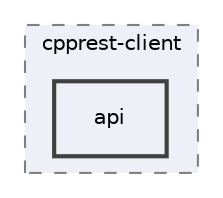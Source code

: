 digraph "src/cpprest-client/api"
{
 // INTERACTIVE_SVG=YES
 // LATEX_PDF_SIZE
  bgcolor="transparent";
  edge [fontname="Helvetica",fontsize="10",labelfontname="Helvetica",labelfontsize="10"];
  node [fontname="Helvetica",fontsize="10",shape=record];
  compound=true
  subgraph clusterdir_eb398a83143cdf1ae671458cb3066092 {
    graph [ bgcolor="#edf0f7", pencolor="grey50", style="filled,dashed,", label="cpprest-client", fontname="Helvetica", fontsize="10", URL="dir_eb398a83143cdf1ae671458cb3066092.html"]
  dir_dccde92c47248384adb799a6048bbc4c [shape=box, label="api", style="filled,bold,", fillcolor="#edf0f7", color="grey25", URL="dir_dccde92c47248384adb799a6048bbc4c.html"];
  }
}
